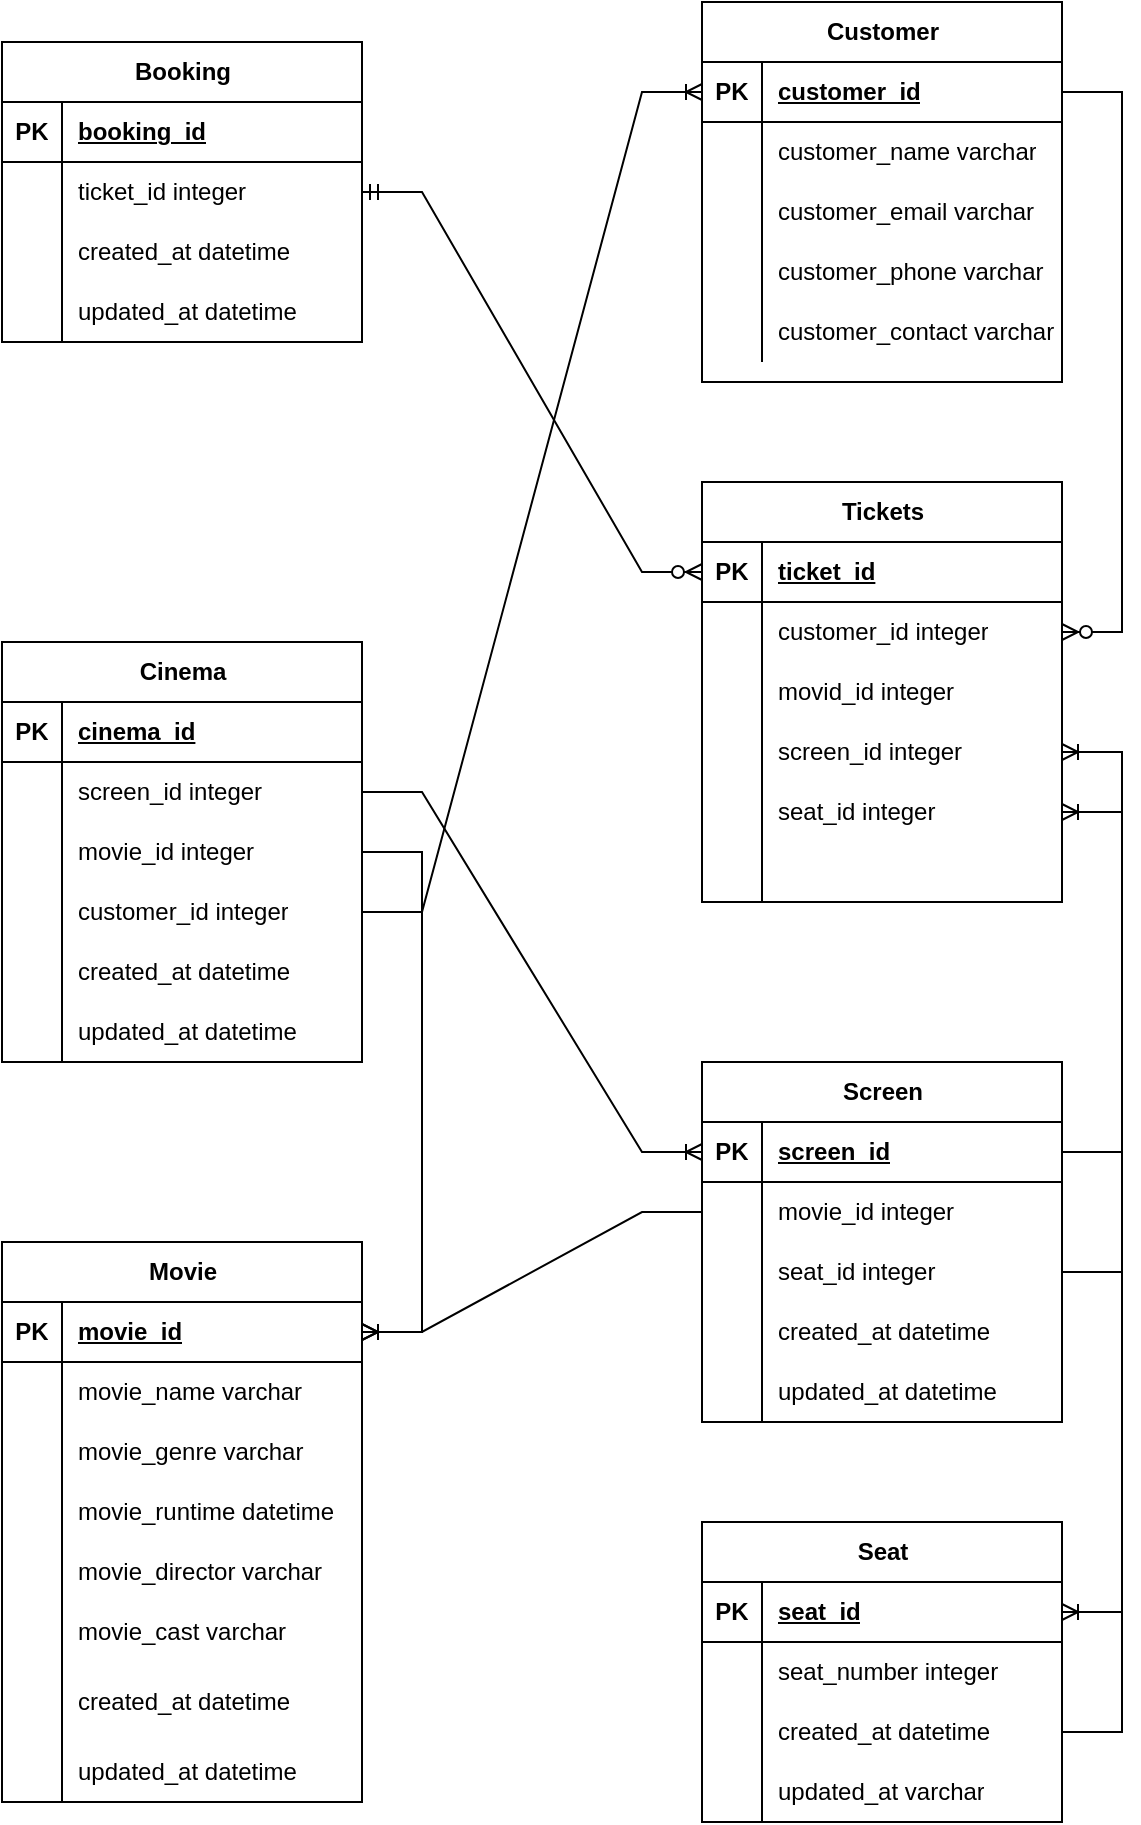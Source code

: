 <mxfile version="23.0.2" type="google">
  <diagram name="Side-1" id="A5YQQlt0e14ctvPjZZFt">
    <mxGraphModel grid="1" page="1" gridSize="10" guides="1" tooltips="1" connect="1" arrows="1" fold="1" pageScale="1" pageWidth="827" pageHeight="1169" math="0" shadow="0">
      <root>
        <mxCell id="0" />
        <mxCell id="1" parent="0" />
        <mxCell id="T50sMEH8GK0eYyrL5UAg-1" value="Customer" style="shape=table;startSize=30;container=1;collapsible=1;childLayout=tableLayout;fixedRows=1;rowLines=0;fontStyle=1;align=center;resizeLast=1;html=1;" vertex="1" parent="1">
          <mxGeometry x="610" y="-30" width="180" height="190" as="geometry" />
        </mxCell>
        <mxCell id="T50sMEH8GK0eYyrL5UAg-2" value="" style="shape=tableRow;horizontal=0;startSize=0;swimlaneHead=0;swimlaneBody=0;fillColor=none;collapsible=0;dropTarget=0;points=[[0,0.5],[1,0.5]];portConstraint=eastwest;top=0;left=0;right=0;bottom=1;" vertex="1" parent="T50sMEH8GK0eYyrL5UAg-1">
          <mxGeometry y="30" width="180" height="30" as="geometry" />
        </mxCell>
        <mxCell id="T50sMEH8GK0eYyrL5UAg-3" value="PK" style="shape=partialRectangle;connectable=0;fillColor=none;top=0;left=0;bottom=0;right=0;fontStyle=1;overflow=hidden;whiteSpace=wrap;html=1;" vertex="1" parent="T50sMEH8GK0eYyrL5UAg-2">
          <mxGeometry width="30" height="30" as="geometry">
            <mxRectangle width="30" height="30" as="alternateBounds" />
          </mxGeometry>
        </mxCell>
        <mxCell id="T50sMEH8GK0eYyrL5UAg-4" value="customer_id" style="shape=partialRectangle;connectable=0;fillColor=none;top=0;left=0;bottom=0;right=0;align=left;spacingLeft=6;fontStyle=5;overflow=hidden;whiteSpace=wrap;html=1;" vertex="1" parent="T50sMEH8GK0eYyrL5UAg-2">
          <mxGeometry x="30" width="150" height="30" as="geometry">
            <mxRectangle width="150" height="30" as="alternateBounds" />
          </mxGeometry>
        </mxCell>
        <mxCell id="T50sMEH8GK0eYyrL5UAg-5" value="" style="shape=tableRow;horizontal=0;startSize=0;swimlaneHead=0;swimlaneBody=0;fillColor=none;collapsible=0;dropTarget=0;points=[[0,0.5],[1,0.5]];portConstraint=eastwest;top=0;left=0;right=0;bottom=0;" vertex="1" parent="T50sMEH8GK0eYyrL5UAg-1">
          <mxGeometry y="60" width="180" height="30" as="geometry" />
        </mxCell>
        <mxCell id="T50sMEH8GK0eYyrL5UAg-6" value="" style="shape=partialRectangle;connectable=0;fillColor=none;top=0;left=0;bottom=0;right=0;editable=1;overflow=hidden;whiteSpace=wrap;html=1;" vertex="1" parent="T50sMEH8GK0eYyrL5UAg-5">
          <mxGeometry width="30" height="30" as="geometry">
            <mxRectangle width="30" height="30" as="alternateBounds" />
          </mxGeometry>
        </mxCell>
        <mxCell id="T50sMEH8GK0eYyrL5UAg-7" value="customer_name varchar" style="shape=partialRectangle;connectable=0;fillColor=none;top=0;left=0;bottom=0;right=0;align=left;spacingLeft=6;overflow=hidden;whiteSpace=wrap;html=1;" vertex="1" parent="T50sMEH8GK0eYyrL5UAg-5">
          <mxGeometry x="30" width="150" height="30" as="geometry">
            <mxRectangle width="150" height="30" as="alternateBounds" />
          </mxGeometry>
        </mxCell>
        <mxCell id="T50sMEH8GK0eYyrL5UAg-8" value="" style="shape=tableRow;horizontal=0;startSize=0;swimlaneHead=0;swimlaneBody=0;fillColor=none;collapsible=0;dropTarget=0;points=[[0,0.5],[1,0.5]];portConstraint=eastwest;top=0;left=0;right=0;bottom=0;" vertex="1" parent="T50sMEH8GK0eYyrL5UAg-1">
          <mxGeometry y="90" width="180" height="30" as="geometry" />
        </mxCell>
        <mxCell id="T50sMEH8GK0eYyrL5UAg-9" value="" style="shape=partialRectangle;connectable=0;fillColor=none;top=0;left=0;bottom=0;right=0;editable=1;overflow=hidden;whiteSpace=wrap;html=1;" vertex="1" parent="T50sMEH8GK0eYyrL5UAg-8">
          <mxGeometry width="30" height="30" as="geometry">
            <mxRectangle width="30" height="30" as="alternateBounds" />
          </mxGeometry>
        </mxCell>
        <mxCell id="T50sMEH8GK0eYyrL5UAg-10" value="customer_email varchar" style="shape=partialRectangle;connectable=0;fillColor=none;top=0;left=0;bottom=0;right=0;align=left;spacingLeft=6;overflow=hidden;whiteSpace=wrap;html=1;" vertex="1" parent="T50sMEH8GK0eYyrL5UAg-8">
          <mxGeometry x="30" width="150" height="30" as="geometry">
            <mxRectangle width="150" height="30" as="alternateBounds" />
          </mxGeometry>
        </mxCell>
        <mxCell id="T50sMEH8GK0eYyrL5UAg-11" value="" style="shape=tableRow;horizontal=0;startSize=0;swimlaneHead=0;swimlaneBody=0;fillColor=none;collapsible=0;dropTarget=0;points=[[0,0.5],[1,0.5]];portConstraint=eastwest;top=0;left=0;right=0;bottom=0;" vertex="1" parent="T50sMEH8GK0eYyrL5UAg-1">
          <mxGeometry y="120" width="180" height="30" as="geometry" />
        </mxCell>
        <mxCell id="T50sMEH8GK0eYyrL5UAg-12" value="" style="shape=partialRectangle;connectable=0;fillColor=none;top=0;left=0;bottom=0;right=0;editable=1;overflow=hidden;whiteSpace=wrap;html=1;" vertex="1" parent="T50sMEH8GK0eYyrL5UAg-11">
          <mxGeometry width="30" height="30" as="geometry">
            <mxRectangle width="30" height="30" as="alternateBounds" />
          </mxGeometry>
        </mxCell>
        <mxCell id="T50sMEH8GK0eYyrL5UAg-13" value="customer_phone varchar" style="shape=partialRectangle;connectable=0;fillColor=none;top=0;left=0;bottom=0;right=0;align=left;spacingLeft=6;overflow=hidden;whiteSpace=wrap;html=1;" vertex="1" parent="T50sMEH8GK0eYyrL5UAg-11">
          <mxGeometry x="30" width="150" height="30" as="geometry">
            <mxRectangle width="150" height="30" as="alternateBounds" />
          </mxGeometry>
        </mxCell>
        <mxCell id="T50sMEH8GK0eYyrL5UAg-126" style="shape=tableRow;horizontal=0;startSize=0;swimlaneHead=0;swimlaneBody=0;fillColor=none;collapsible=0;dropTarget=0;points=[[0,0.5],[1,0.5]];portConstraint=eastwest;top=0;left=0;right=0;bottom=0;" vertex="1" parent="T50sMEH8GK0eYyrL5UAg-1">
          <mxGeometry y="150" width="180" height="30" as="geometry" />
        </mxCell>
        <mxCell id="T50sMEH8GK0eYyrL5UAg-127" style="shape=partialRectangle;connectable=0;fillColor=none;top=0;left=0;bottom=0;right=0;editable=1;overflow=hidden;whiteSpace=wrap;html=1;" vertex="1" parent="T50sMEH8GK0eYyrL5UAg-126">
          <mxGeometry width="30" height="30" as="geometry">
            <mxRectangle width="30" height="30" as="alternateBounds" />
          </mxGeometry>
        </mxCell>
        <mxCell id="T50sMEH8GK0eYyrL5UAg-128" value="customer_contact varchar" style="shape=partialRectangle;connectable=0;fillColor=none;top=0;left=0;bottom=0;right=0;align=left;spacingLeft=6;overflow=hidden;whiteSpace=wrap;html=1;" vertex="1" parent="T50sMEH8GK0eYyrL5UAg-126">
          <mxGeometry x="30" width="150" height="30" as="geometry">
            <mxRectangle width="150" height="30" as="alternateBounds" />
          </mxGeometry>
        </mxCell>
        <mxCell id="T50sMEH8GK0eYyrL5UAg-14" value="Movie" style="shape=table;startSize=30;container=1;collapsible=1;childLayout=tableLayout;fixedRows=1;rowLines=0;fontStyle=1;align=center;resizeLast=1;html=1;" vertex="1" parent="1">
          <mxGeometry x="260" y="590" width="180" height="280" as="geometry" />
        </mxCell>
        <mxCell id="T50sMEH8GK0eYyrL5UAg-15" value="" style="shape=tableRow;horizontal=0;startSize=0;swimlaneHead=0;swimlaneBody=0;fillColor=none;collapsible=0;dropTarget=0;points=[[0,0.5],[1,0.5]];portConstraint=eastwest;top=0;left=0;right=0;bottom=1;" vertex="1" parent="T50sMEH8GK0eYyrL5UAg-14">
          <mxGeometry y="30" width="180" height="30" as="geometry" />
        </mxCell>
        <mxCell id="T50sMEH8GK0eYyrL5UAg-16" value="PK" style="shape=partialRectangle;connectable=0;fillColor=none;top=0;left=0;bottom=0;right=0;fontStyle=1;overflow=hidden;whiteSpace=wrap;html=1;" vertex="1" parent="T50sMEH8GK0eYyrL5UAg-15">
          <mxGeometry width="30" height="30" as="geometry">
            <mxRectangle width="30" height="30" as="alternateBounds" />
          </mxGeometry>
        </mxCell>
        <mxCell id="T50sMEH8GK0eYyrL5UAg-17" value="movie_id" style="shape=partialRectangle;connectable=0;fillColor=none;top=0;left=0;bottom=0;right=0;align=left;spacingLeft=6;fontStyle=5;overflow=hidden;whiteSpace=wrap;html=1;" vertex="1" parent="T50sMEH8GK0eYyrL5UAg-15">
          <mxGeometry x="30" width="150" height="30" as="geometry">
            <mxRectangle width="150" height="30" as="alternateBounds" />
          </mxGeometry>
        </mxCell>
        <mxCell id="T50sMEH8GK0eYyrL5UAg-18" value="" style="shape=tableRow;horizontal=0;startSize=0;swimlaneHead=0;swimlaneBody=0;fillColor=none;collapsible=0;dropTarget=0;points=[[0,0.5],[1,0.5]];portConstraint=eastwest;top=0;left=0;right=0;bottom=0;" vertex="1" parent="T50sMEH8GK0eYyrL5UAg-14">
          <mxGeometry y="60" width="180" height="30" as="geometry" />
        </mxCell>
        <mxCell id="T50sMEH8GK0eYyrL5UAg-19" value="" style="shape=partialRectangle;connectable=0;fillColor=none;top=0;left=0;bottom=0;right=0;editable=1;overflow=hidden;whiteSpace=wrap;html=1;" vertex="1" parent="T50sMEH8GK0eYyrL5UAg-18">
          <mxGeometry width="30" height="30" as="geometry">
            <mxRectangle width="30" height="30" as="alternateBounds" />
          </mxGeometry>
        </mxCell>
        <mxCell id="T50sMEH8GK0eYyrL5UAg-20" value="movie_name varchar" style="shape=partialRectangle;connectable=0;fillColor=none;top=0;left=0;bottom=0;right=0;align=left;spacingLeft=6;overflow=hidden;whiteSpace=wrap;html=1;" vertex="1" parent="T50sMEH8GK0eYyrL5UAg-18">
          <mxGeometry x="30" width="150" height="30" as="geometry">
            <mxRectangle width="150" height="30" as="alternateBounds" />
          </mxGeometry>
        </mxCell>
        <mxCell id="T50sMEH8GK0eYyrL5UAg-21" value="" style="shape=tableRow;horizontal=0;startSize=0;swimlaneHead=0;swimlaneBody=0;fillColor=none;collapsible=0;dropTarget=0;points=[[0,0.5],[1,0.5]];portConstraint=eastwest;top=0;left=0;right=0;bottom=0;" vertex="1" parent="T50sMEH8GK0eYyrL5UAg-14">
          <mxGeometry y="90" width="180" height="30" as="geometry" />
        </mxCell>
        <mxCell id="T50sMEH8GK0eYyrL5UAg-22" value="" style="shape=partialRectangle;connectable=0;fillColor=none;top=0;left=0;bottom=0;right=0;editable=1;overflow=hidden;whiteSpace=wrap;html=1;" vertex="1" parent="T50sMEH8GK0eYyrL5UAg-21">
          <mxGeometry width="30" height="30" as="geometry">
            <mxRectangle width="30" height="30" as="alternateBounds" />
          </mxGeometry>
        </mxCell>
        <mxCell id="T50sMEH8GK0eYyrL5UAg-23" value="movie_genre varchar" style="shape=partialRectangle;connectable=0;fillColor=none;top=0;left=0;bottom=0;right=0;align=left;spacingLeft=6;overflow=hidden;whiteSpace=wrap;html=1;" vertex="1" parent="T50sMEH8GK0eYyrL5UAg-21">
          <mxGeometry x="30" width="150" height="30" as="geometry">
            <mxRectangle width="150" height="30" as="alternateBounds" />
          </mxGeometry>
        </mxCell>
        <mxCell id="T50sMEH8GK0eYyrL5UAg-24" value="" style="shape=tableRow;horizontal=0;startSize=0;swimlaneHead=0;swimlaneBody=0;fillColor=none;collapsible=0;dropTarget=0;points=[[0,0.5],[1,0.5]];portConstraint=eastwest;top=0;left=0;right=0;bottom=0;" vertex="1" parent="T50sMEH8GK0eYyrL5UAg-14">
          <mxGeometry y="120" width="180" height="30" as="geometry" />
        </mxCell>
        <mxCell id="T50sMEH8GK0eYyrL5UAg-25" value="" style="shape=partialRectangle;connectable=0;fillColor=none;top=0;left=0;bottom=0;right=0;editable=1;overflow=hidden;whiteSpace=wrap;html=1;" vertex="1" parent="T50sMEH8GK0eYyrL5UAg-24">
          <mxGeometry width="30" height="30" as="geometry">
            <mxRectangle width="30" height="30" as="alternateBounds" />
          </mxGeometry>
        </mxCell>
        <mxCell id="T50sMEH8GK0eYyrL5UAg-26" value="movie_runtime datetime" style="shape=partialRectangle;connectable=0;fillColor=none;top=0;left=0;bottom=0;right=0;align=left;spacingLeft=6;overflow=hidden;whiteSpace=wrap;html=1;" vertex="1" parent="T50sMEH8GK0eYyrL5UAg-24">
          <mxGeometry x="30" width="150" height="30" as="geometry">
            <mxRectangle width="150" height="30" as="alternateBounds" />
          </mxGeometry>
        </mxCell>
        <mxCell id="T50sMEH8GK0eYyrL5UAg-107" style="shape=tableRow;horizontal=0;startSize=0;swimlaneHead=0;swimlaneBody=0;fillColor=none;collapsible=0;dropTarget=0;points=[[0,0.5],[1,0.5]];portConstraint=eastwest;top=0;left=0;right=0;bottom=0;" vertex="1" parent="T50sMEH8GK0eYyrL5UAg-14">
          <mxGeometry y="150" width="180" height="30" as="geometry" />
        </mxCell>
        <mxCell id="T50sMEH8GK0eYyrL5UAg-108" style="shape=partialRectangle;connectable=0;fillColor=none;top=0;left=0;bottom=0;right=0;editable=1;overflow=hidden;whiteSpace=wrap;html=1;" vertex="1" parent="T50sMEH8GK0eYyrL5UAg-107">
          <mxGeometry width="30" height="30" as="geometry">
            <mxRectangle width="30" height="30" as="alternateBounds" />
          </mxGeometry>
        </mxCell>
        <mxCell id="T50sMEH8GK0eYyrL5UAg-109" value="movie_director varchar" style="shape=partialRectangle;connectable=0;fillColor=none;top=0;left=0;bottom=0;right=0;align=left;spacingLeft=6;overflow=hidden;whiteSpace=wrap;html=1;" vertex="1" parent="T50sMEH8GK0eYyrL5UAg-107">
          <mxGeometry x="30" width="150" height="30" as="geometry">
            <mxRectangle width="150" height="30" as="alternateBounds" />
          </mxGeometry>
        </mxCell>
        <mxCell id="T50sMEH8GK0eYyrL5UAg-110" style="shape=tableRow;horizontal=0;startSize=0;swimlaneHead=0;swimlaneBody=0;fillColor=none;collapsible=0;dropTarget=0;points=[[0,0.5],[1,0.5]];portConstraint=eastwest;top=0;left=0;right=0;bottom=0;" vertex="1" parent="T50sMEH8GK0eYyrL5UAg-14">
          <mxGeometry y="180" width="180" height="30" as="geometry" />
        </mxCell>
        <mxCell id="T50sMEH8GK0eYyrL5UAg-111" style="shape=partialRectangle;connectable=0;fillColor=none;top=0;left=0;bottom=0;right=0;editable=1;overflow=hidden;whiteSpace=wrap;html=1;" vertex="1" parent="T50sMEH8GK0eYyrL5UAg-110">
          <mxGeometry width="30" height="30" as="geometry">
            <mxRectangle width="30" height="30" as="alternateBounds" />
          </mxGeometry>
        </mxCell>
        <mxCell id="T50sMEH8GK0eYyrL5UAg-112" value="movie_cast varchar" style="shape=partialRectangle;connectable=0;fillColor=none;top=0;left=0;bottom=0;right=0;align=left;spacingLeft=6;overflow=hidden;whiteSpace=wrap;html=1;" vertex="1" parent="T50sMEH8GK0eYyrL5UAg-110">
          <mxGeometry x="30" width="150" height="30" as="geometry">
            <mxRectangle width="150" height="30" as="alternateBounds" />
          </mxGeometry>
        </mxCell>
        <mxCell id="T50sMEH8GK0eYyrL5UAg-113" style="shape=tableRow;horizontal=0;startSize=0;swimlaneHead=0;swimlaneBody=0;fillColor=none;collapsible=0;dropTarget=0;points=[[0,0.5],[1,0.5]];portConstraint=eastwest;top=0;left=0;right=0;bottom=0;" vertex="1" parent="T50sMEH8GK0eYyrL5UAg-14">
          <mxGeometry y="210" width="180" height="40" as="geometry" />
        </mxCell>
        <mxCell id="T50sMEH8GK0eYyrL5UAg-114" style="shape=partialRectangle;connectable=0;fillColor=none;top=0;left=0;bottom=0;right=0;editable=1;overflow=hidden;whiteSpace=wrap;html=1;" vertex="1" parent="T50sMEH8GK0eYyrL5UAg-113">
          <mxGeometry width="30" height="40" as="geometry">
            <mxRectangle width="30" height="40" as="alternateBounds" />
          </mxGeometry>
        </mxCell>
        <mxCell id="T50sMEH8GK0eYyrL5UAg-115" value="created_at datetime" style="shape=partialRectangle;connectable=0;fillColor=none;top=0;left=0;bottom=0;right=0;align=left;spacingLeft=6;overflow=hidden;whiteSpace=wrap;html=1;" vertex="1" parent="T50sMEH8GK0eYyrL5UAg-113">
          <mxGeometry x="30" width="150" height="40" as="geometry">
            <mxRectangle width="150" height="40" as="alternateBounds" />
          </mxGeometry>
        </mxCell>
        <mxCell id="T50sMEH8GK0eYyrL5UAg-116" style="shape=tableRow;horizontal=0;startSize=0;swimlaneHead=0;swimlaneBody=0;fillColor=none;collapsible=0;dropTarget=0;points=[[0,0.5],[1,0.5]];portConstraint=eastwest;top=0;left=0;right=0;bottom=0;" vertex="1" parent="T50sMEH8GK0eYyrL5UAg-14">
          <mxGeometry y="250" width="180" height="30" as="geometry" />
        </mxCell>
        <mxCell id="T50sMEH8GK0eYyrL5UAg-117" style="shape=partialRectangle;connectable=0;fillColor=none;top=0;left=0;bottom=0;right=0;editable=1;overflow=hidden;whiteSpace=wrap;html=1;" vertex="1" parent="T50sMEH8GK0eYyrL5UAg-116">
          <mxGeometry width="30" height="30" as="geometry">
            <mxRectangle width="30" height="30" as="alternateBounds" />
          </mxGeometry>
        </mxCell>
        <mxCell id="T50sMEH8GK0eYyrL5UAg-118" value="updated_at datetime" style="shape=partialRectangle;connectable=0;fillColor=none;top=0;left=0;bottom=0;right=0;align=left;spacingLeft=6;overflow=hidden;whiteSpace=wrap;html=1;" vertex="1" parent="T50sMEH8GK0eYyrL5UAg-116">
          <mxGeometry x="30" width="150" height="30" as="geometry">
            <mxRectangle width="150" height="30" as="alternateBounds" />
          </mxGeometry>
        </mxCell>
        <mxCell id="T50sMEH8GK0eYyrL5UAg-27" value="Tickets" style="shape=table;startSize=30;container=1;collapsible=1;childLayout=tableLayout;fixedRows=1;rowLines=0;fontStyle=1;align=center;resizeLast=1;html=1;" vertex="1" parent="1">
          <mxGeometry x="610" y="210" width="180" height="210" as="geometry" />
        </mxCell>
        <mxCell id="T50sMEH8GK0eYyrL5UAg-28" value="" style="shape=tableRow;horizontal=0;startSize=0;swimlaneHead=0;swimlaneBody=0;fillColor=none;collapsible=0;dropTarget=0;points=[[0,0.5],[1,0.5]];portConstraint=eastwest;top=0;left=0;right=0;bottom=1;" vertex="1" parent="T50sMEH8GK0eYyrL5UAg-27">
          <mxGeometry y="30" width="180" height="30" as="geometry" />
        </mxCell>
        <mxCell id="T50sMEH8GK0eYyrL5UAg-29" value="PK" style="shape=partialRectangle;connectable=0;fillColor=none;top=0;left=0;bottom=0;right=0;fontStyle=1;overflow=hidden;whiteSpace=wrap;html=1;" vertex="1" parent="T50sMEH8GK0eYyrL5UAg-28">
          <mxGeometry width="30" height="30" as="geometry">
            <mxRectangle width="30" height="30" as="alternateBounds" />
          </mxGeometry>
        </mxCell>
        <mxCell id="T50sMEH8GK0eYyrL5UAg-30" value="ticket_id" style="shape=partialRectangle;connectable=0;fillColor=none;top=0;left=0;bottom=0;right=0;align=left;spacingLeft=6;fontStyle=5;overflow=hidden;whiteSpace=wrap;html=1;" vertex="1" parent="T50sMEH8GK0eYyrL5UAg-28">
          <mxGeometry x="30" width="150" height="30" as="geometry">
            <mxRectangle width="150" height="30" as="alternateBounds" />
          </mxGeometry>
        </mxCell>
        <mxCell id="T50sMEH8GK0eYyrL5UAg-31" value="" style="shape=tableRow;horizontal=0;startSize=0;swimlaneHead=0;swimlaneBody=0;fillColor=none;collapsible=0;dropTarget=0;points=[[0,0.5],[1,0.5]];portConstraint=eastwest;top=0;left=0;right=0;bottom=0;" vertex="1" parent="T50sMEH8GK0eYyrL5UAg-27">
          <mxGeometry y="60" width="180" height="30" as="geometry" />
        </mxCell>
        <mxCell id="T50sMEH8GK0eYyrL5UAg-32" value="" style="shape=partialRectangle;connectable=0;fillColor=none;top=0;left=0;bottom=0;right=0;editable=1;overflow=hidden;whiteSpace=wrap;html=1;" vertex="1" parent="T50sMEH8GK0eYyrL5UAg-31">
          <mxGeometry width="30" height="30" as="geometry">
            <mxRectangle width="30" height="30" as="alternateBounds" />
          </mxGeometry>
        </mxCell>
        <mxCell id="T50sMEH8GK0eYyrL5UAg-33" value="customer_id integer" style="shape=partialRectangle;connectable=0;fillColor=none;top=0;left=0;bottom=0;right=0;align=left;spacingLeft=6;overflow=hidden;whiteSpace=wrap;html=1;" vertex="1" parent="T50sMEH8GK0eYyrL5UAg-31">
          <mxGeometry x="30" width="150" height="30" as="geometry">
            <mxRectangle width="150" height="30" as="alternateBounds" />
          </mxGeometry>
        </mxCell>
        <mxCell id="T50sMEH8GK0eYyrL5UAg-34" value="" style="shape=tableRow;horizontal=0;startSize=0;swimlaneHead=0;swimlaneBody=0;fillColor=none;collapsible=0;dropTarget=0;points=[[0,0.5],[1,0.5]];portConstraint=eastwest;top=0;left=0;right=0;bottom=0;" vertex="1" parent="T50sMEH8GK0eYyrL5UAg-27">
          <mxGeometry y="90" width="180" height="30" as="geometry" />
        </mxCell>
        <mxCell id="T50sMEH8GK0eYyrL5UAg-35" value="" style="shape=partialRectangle;connectable=0;fillColor=none;top=0;left=0;bottom=0;right=0;editable=1;overflow=hidden;whiteSpace=wrap;html=1;" vertex="1" parent="T50sMEH8GK0eYyrL5UAg-34">
          <mxGeometry width="30" height="30" as="geometry">
            <mxRectangle width="30" height="30" as="alternateBounds" />
          </mxGeometry>
        </mxCell>
        <mxCell id="T50sMEH8GK0eYyrL5UAg-36" value="movid_id integer" style="shape=partialRectangle;connectable=0;fillColor=none;top=0;left=0;bottom=0;right=0;align=left;spacingLeft=6;overflow=hidden;whiteSpace=wrap;html=1;" vertex="1" parent="T50sMEH8GK0eYyrL5UAg-34">
          <mxGeometry x="30" width="150" height="30" as="geometry">
            <mxRectangle width="150" height="30" as="alternateBounds" />
          </mxGeometry>
        </mxCell>
        <mxCell id="T50sMEH8GK0eYyrL5UAg-37" value="" style="shape=tableRow;horizontal=0;startSize=0;swimlaneHead=0;swimlaneBody=0;fillColor=none;collapsible=0;dropTarget=0;points=[[0,0.5],[1,0.5]];portConstraint=eastwest;top=0;left=0;right=0;bottom=0;" vertex="1" parent="T50sMEH8GK0eYyrL5UAg-27">
          <mxGeometry y="120" width="180" height="30" as="geometry" />
        </mxCell>
        <mxCell id="T50sMEH8GK0eYyrL5UAg-38" value="" style="shape=partialRectangle;connectable=0;fillColor=none;top=0;left=0;bottom=0;right=0;editable=1;overflow=hidden;whiteSpace=wrap;html=1;" vertex="1" parent="T50sMEH8GK0eYyrL5UAg-37">
          <mxGeometry width="30" height="30" as="geometry">
            <mxRectangle width="30" height="30" as="alternateBounds" />
          </mxGeometry>
        </mxCell>
        <mxCell id="T50sMEH8GK0eYyrL5UAg-39" value="screen_id integer" style="shape=partialRectangle;connectable=0;fillColor=none;top=0;left=0;bottom=0;right=0;align=left;spacingLeft=6;overflow=hidden;whiteSpace=wrap;html=1;" vertex="1" parent="T50sMEH8GK0eYyrL5UAg-37">
          <mxGeometry x="30" width="150" height="30" as="geometry">
            <mxRectangle width="150" height="30" as="alternateBounds" />
          </mxGeometry>
        </mxCell>
        <mxCell id="T50sMEH8GK0eYyrL5UAg-85" style="shape=tableRow;horizontal=0;startSize=0;swimlaneHead=0;swimlaneBody=0;fillColor=none;collapsible=0;dropTarget=0;points=[[0,0.5],[1,0.5]];portConstraint=eastwest;top=0;left=0;right=0;bottom=0;" vertex="1" parent="T50sMEH8GK0eYyrL5UAg-27">
          <mxGeometry y="150" width="180" height="30" as="geometry" />
        </mxCell>
        <mxCell id="T50sMEH8GK0eYyrL5UAg-86" style="shape=partialRectangle;connectable=0;fillColor=none;top=0;left=0;bottom=0;right=0;editable=1;overflow=hidden;whiteSpace=wrap;html=1;" vertex="1" parent="T50sMEH8GK0eYyrL5UAg-85">
          <mxGeometry width="30" height="30" as="geometry">
            <mxRectangle width="30" height="30" as="alternateBounds" />
          </mxGeometry>
        </mxCell>
        <mxCell id="T50sMEH8GK0eYyrL5UAg-87" value="seat_id integer" style="shape=partialRectangle;connectable=0;fillColor=none;top=0;left=0;bottom=0;right=0;align=left;spacingLeft=6;overflow=hidden;whiteSpace=wrap;html=1;" vertex="1" parent="T50sMEH8GK0eYyrL5UAg-85">
          <mxGeometry x="30" width="150" height="30" as="geometry">
            <mxRectangle width="150" height="30" as="alternateBounds" />
          </mxGeometry>
        </mxCell>
        <mxCell id="T50sMEH8GK0eYyrL5UAg-88" style="shape=tableRow;horizontal=0;startSize=0;swimlaneHead=0;swimlaneBody=0;fillColor=none;collapsible=0;dropTarget=0;points=[[0,0.5],[1,0.5]];portConstraint=eastwest;top=0;left=0;right=0;bottom=0;" vertex="1" parent="T50sMEH8GK0eYyrL5UAg-27">
          <mxGeometry y="180" width="180" height="30" as="geometry" />
        </mxCell>
        <mxCell id="T50sMEH8GK0eYyrL5UAg-89" style="shape=partialRectangle;connectable=0;fillColor=none;top=0;left=0;bottom=0;right=0;editable=1;overflow=hidden;whiteSpace=wrap;html=1;" vertex="1" parent="T50sMEH8GK0eYyrL5UAg-88">
          <mxGeometry width="30" height="30" as="geometry">
            <mxRectangle width="30" height="30" as="alternateBounds" />
          </mxGeometry>
        </mxCell>
        <mxCell id="T50sMEH8GK0eYyrL5UAg-90" style="shape=partialRectangle;connectable=0;fillColor=none;top=0;left=0;bottom=0;right=0;align=left;spacingLeft=6;overflow=hidden;whiteSpace=wrap;html=1;" vertex="1" parent="T50sMEH8GK0eYyrL5UAg-88">
          <mxGeometry x="30" width="150" height="30" as="geometry">
            <mxRectangle width="150" height="30" as="alternateBounds" />
          </mxGeometry>
        </mxCell>
        <mxCell id="T50sMEH8GK0eYyrL5UAg-40" value="Screen" style="shape=table;startSize=30;container=1;collapsible=1;childLayout=tableLayout;fixedRows=1;rowLines=0;fontStyle=1;align=center;resizeLast=1;html=1;" vertex="1" parent="1">
          <mxGeometry x="610" y="500" width="180" height="180" as="geometry" />
        </mxCell>
        <mxCell id="T50sMEH8GK0eYyrL5UAg-41" value="" style="shape=tableRow;horizontal=0;startSize=0;swimlaneHead=0;swimlaneBody=0;fillColor=none;collapsible=0;dropTarget=0;points=[[0,0.5],[1,0.5]];portConstraint=eastwest;top=0;left=0;right=0;bottom=1;" vertex="1" parent="T50sMEH8GK0eYyrL5UAg-40">
          <mxGeometry y="30" width="180" height="30" as="geometry" />
        </mxCell>
        <mxCell id="T50sMEH8GK0eYyrL5UAg-42" value="PK" style="shape=partialRectangle;connectable=0;fillColor=none;top=0;left=0;bottom=0;right=0;fontStyle=1;overflow=hidden;whiteSpace=wrap;html=1;" vertex="1" parent="T50sMEH8GK0eYyrL5UAg-41">
          <mxGeometry width="30" height="30" as="geometry">
            <mxRectangle width="30" height="30" as="alternateBounds" />
          </mxGeometry>
        </mxCell>
        <mxCell id="T50sMEH8GK0eYyrL5UAg-43" value="screen_id" style="shape=partialRectangle;connectable=0;fillColor=none;top=0;left=0;bottom=0;right=0;align=left;spacingLeft=6;fontStyle=5;overflow=hidden;whiteSpace=wrap;html=1;" vertex="1" parent="T50sMEH8GK0eYyrL5UAg-41">
          <mxGeometry x="30" width="150" height="30" as="geometry">
            <mxRectangle width="150" height="30" as="alternateBounds" />
          </mxGeometry>
        </mxCell>
        <mxCell id="T50sMEH8GK0eYyrL5UAg-44" value="" style="shape=tableRow;horizontal=0;startSize=0;swimlaneHead=0;swimlaneBody=0;fillColor=none;collapsible=0;dropTarget=0;points=[[0,0.5],[1,0.5]];portConstraint=eastwest;top=0;left=0;right=0;bottom=0;" vertex="1" parent="T50sMEH8GK0eYyrL5UAg-40">
          <mxGeometry y="60" width="180" height="30" as="geometry" />
        </mxCell>
        <mxCell id="T50sMEH8GK0eYyrL5UAg-45" value="" style="shape=partialRectangle;connectable=0;fillColor=none;top=0;left=0;bottom=0;right=0;editable=1;overflow=hidden;whiteSpace=wrap;html=1;" vertex="1" parent="T50sMEH8GK0eYyrL5UAg-44">
          <mxGeometry width="30" height="30" as="geometry">
            <mxRectangle width="30" height="30" as="alternateBounds" />
          </mxGeometry>
        </mxCell>
        <mxCell id="T50sMEH8GK0eYyrL5UAg-46" value="movie_id integer" style="shape=partialRectangle;connectable=0;fillColor=none;top=0;left=0;bottom=0;right=0;align=left;spacingLeft=6;overflow=hidden;whiteSpace=wrap;html=1;" vertex="1" parent="T50sMEH8GK0eYyrL5UAg-44">
          <mxGeometry x="30" width="150" height="30" as="geometry">
            <mxRectangle width="150" height="30" as="alternateBounds" />
          </mxGeometry>
        </mxCell>
        <mxCell id="T50sMEH8GK0eYyrL5UAg-47" value="" style="shape=tableRow;horizontal=0;startSize=0;swimlaneHead=0;swimlaneBody=0;fillColor=none;collapsible=0;dropTarget=0;points=[[0,0.5],[1,0.5]];portConstraint=eastwest;top=0;left=0;right=0;bottom=0;" vertex="1" parent="T50sMEH8GK0eYyrL5UAg-40">
          <mxGeometry y="90" width="180" height="30" as="geometry" />
        </mxCell>
        <mxCell id="T50sMEH8GK0eYyrL5UAg-48" value="" style="shape=partialRectangle;connectable=0;fillColor=none;top=0;left=0;bottom=0;right=0;editable=1;overflow=hidden;whiteSpace=wrap;html=1;" vertex="1" parent="T50sMEH8GK0eYyrL5UAg-47">
          <mxGeometry width="30" height="30" as="geometry">
            <mxRectangle width="30" height="30" as="alternateBounds" />
          </mxGeometry>
        </mxCell>
        <mxCell id="T50sMEH8GK0eYyrL5UAg-49" value="seat_id integer" style="shape=partialRectangle;connectable=0;fillColor=none;top=0;left=0;bottom=0;right=0;align=left;spacingLeft=6;overflow=hidden;whiteSpace=wrap;html=1;" vertex="1" parent="T50sMEH8GK0eYyrL5UAg-47">
          <mxGeometry x="30" width="150" height="30" as="geometry">
            <mxRectangle width="150" height="30" as="alternateBounds" />
          </mxGeometry>
        </mxCell>
        <mxCell id="T50sMEH8GK0eYyrL5UAg-50" value="" style="shape=tableRow;horizontal=0;startSize=0;swimlaneHead=0;swimlaneBody=0;fillColor=none;collapsible=0;dropTarget=0;points=[[0,0.5],[1,0.5]];portConstraint=eastwest;top=0;left=0;right=0;bottom=0;" vertex="1" parent="T50sMEH8GK0eYyrL5UAg-40">
          <mxGeometry y="120" width="180" height="30" as="geometry" />
        </mxCell>
        <mxCell id="T50sMEH8GK0eYyrL5UAg-51" value="" style="shape=partialRectangle;connectable=0;fillColor=none;top=0;left=0;bottom=0;right=0;editable=1;overflow=hidden;whiteSpace=wrap;html=1;" vertex="1" parent="T50sMEH8GK0eYyrL5UAg-50">
          <mxGeometry width="30" height="30" as="geometry">
            <mxRectangle width="30" height="30" as="alternateBounds" />
          </mxGeometry>
        </mxCell>
        <mxCell id="T50sMEH8GK0eYyrL5UAg-52" value="created_at datetime" style="shape=partialRectangle;connectable=0;fillColor=none;top=0;left=0;bottom=0;right=0;align=left;spacingLeft=6;overflow=hidden;whiteSpace=wrap;html=1;" vertex="1" parent="T50sMEH8GK0eYyrL5UAg-50">
          <mxGeometry x="30" width="150" height="30" as="geometry">
            <mxRectangle width="150" height="30" as="alternateBounds" />
          </mxGeometry>
        </mxCell>
        <mxCell id="T50sMEH8GK0eYyrL5UAg-139" style="shape=tableRow;horizontal=0;startSize=0;swimlaneHead=0;swimlaneBody=0;fillColor=none;collapsible=0;dropTarget=0;points=[[0,0.5],[1,0.5]];portConstraint=eastwest;top=0;left=0;right=0;bottom=0;" vertex="1" parent="T50sMEH8GK0eYyrL5UAg-40">
          <mxGeometry y="150" width="180" height="30" as="geometry" />
        </mxCell>
        <mxCell id="T50sMEH8GK0eYyrL5UAg-140" style="shape=partialRectangle;connectable=0;fillColor=none;top=0;left=0;bottom=0;right=0;editable=1;overflow=hidden;whiteSpace=wrap;html=1;" vertex="1" parent="T50sMEH8GK0eYyrL5UAg-139">
          <mxGeometry width="30" height="30" as="geometry">
            <mxRectangle width="30" height="30" as="alternateBounds" />
          </mxGeometry>
        </mxCell>
        <mxCell id="T50sMEH8GK0eYyrL5UAg-141" value="updated_at datetime" style="shape=partialRectangle;connectable=0;fillColor=none;top=0;left=0;bottom=0;right=0;align=left;spacingLeft=6;overflow=hidden;whiteSpace=wrap;html=1;" vertex="1" parent="T50sMEH8GK0eYyrL5UAg-139">
          <mxGeometry x="30" width="150" height="30" as="geometry">
            <mxRectangle width="150" height="30" as="alternateBounds" />
          </mxGeometry>
        </mxCell>
        <mxCell id="T50sMEH8GK0eYyrL5UAg-53" value="Cinema" style="shape=table;startSize=30;container=1;collapsible=1;childLayout=tableLayout;fixedRows=1;rowLines=0;fontStyle=1;align=center;resizeLast=1;html=1;" vertex="1" parent="1">
          <mxGeometry x="260" y="290" width="180" height="210" as="geometry" />
        </mxCell>
        <mxCell id="T50sMEH8GK0eYyrL5UAg-54" value="" style="shape=tableRow;horizontal=0;startSize=0;swimlaneHead=0;swimlaneBody=0;fillColor=none;collapsible=0;dropTarget=0;points=[[0,0.5],[1,0.5]];portConstraint=eastwest;top=0;left=0;right=0;bottom=1;" vertex="1" parent="T50sMEH8GK0eYyrL5UAg-53">
          <mxGeometry y="30" width="180" height="30" as="geometry" />
        </mxCell>
        <mxCell id="T50sMEH8GK0eYyrL5UAg-55" value="PK" style="shape=partialRectangle;connectable=0;fillColor=none;top=0;left=0;bottom=0;right=0;fontStyle=1;overflow=hidden;whiteSpace=wrap;html=1;" vertex="1" parent="T50sMEH8GK0eYyrL5UAg-54">
          <mxGeometry width="30" height="30" as="geometry">
            <mxRectangle width="30" height="30" as="alternateBounds" />
          </mxGeometry>
        </mxCell>
        <mxCell id="T50sMEH8GK0eYyrL5UAg-56" value="cinema_id" style="shape=partialRectangle;connectable=0;fillColor=none;top=0;left=0;bottom=0;right=0;align=left;spacingLeft=6;fontStyle=5;overflow=hidden;whiteSpace=wrap;html=1;" vertex="1" parent="T50sMEH8GK0eYyrL5UAg-54">
          <mxGeometry x="30" width="150" height="30" as="geometry">
            <mxRectangle width="150" height="30" as="alternateBounds" />
          </mxGeometry>
        </mxCell>
        <mxCell id="T50sMEH8GK0eYyrL5UAg-119" style="shape=tableRow;horizontal=0;startSize=0;swimlaneHead=0;swimlaneBody=0;fillColor=none;collapsible=0;dropTarget=0;points=[[0,0.5],[1,0.5]];portConstraint=eastwest;top=0;left=0;right=0;bottom=0;" vertex="1" parent="T50sMEH8GK0eYyrL5UAg-53">
          <mxGeometry y="60" width="180" height="30" as="geometry" />
        </mxCell>
        <mxCell id="T50sMEH8GK0eYyrL5UAg-120" style="shape=partialRectangle;connectable=0;fillColor=none;top=0;left=0;bottom=0;right=0;editable=1;overflow=hidden;whiteSpace=wrap;html=1;" vertex="1" parent="T50sMEH8GK0eYyrL5UAg-119">
          <mxGeometry width="30" height="30" as="geometry">
            <mxRectangle width="30" height="30" as="alternateBounds" />
          </mxGeometry>
        </mxCell>
        <mxCell id="T50sMEH8GK0eYyrL5UAg-121" value="screen_id integer" style="shape=partialRectangle;connectable=0;fillColor=none;top=0;left=0;bottom=0;right=0;align=left;spacingLeft=6;overflow=hidden;whiteSpace=wrap;html=1;" vertex="1" parent="T50sMEH8GK0eYyrL5UAg-119">
          <mxGeometry x="30" width="150" height="30" as="geometry">
            <mxRectangle width="150" height="30" as="alternateBounds" />
          </mxGeometry>
        </mxCell>
        <mxCell id="T50sMEH8GK0eYyrL5UAg-57" value="" style="shape=tableRow;horizontal=0;startSize=0;swimlaneHead=0;swimlaneBody=0;fillColor=none;collapsible=0;dropTarget=0;points=[[0,0.5],[1,0.5]];portConstraint=eastwest;top=0;left=0;right=0;bottom=0;" vertex="1" parent="T50sMEH8GK0eYyrL5UAg-53">
          <mxGeometry y="90" width="180" height="30" as="geometry" />
        </mxCell>
        <mxCell id="T50sMEH8GK0eYyrL5UAg-58" value="" style="shape=partialRectangle;connectable=0;fillColor=none;top=0;left=0;bottom=0;right=0;editable=1;overflow=hidden;whiteSpace=wrap;html=1;" vertex="1" parent="T50sMEH8GK0eYyrL5UAg-57">
          <mxGeometry width="30" height="30" as="geometry">
            <mxRectangle width="30" height="30" as="alternateBounds" />
          </mxGeometry>
        </mxCell>
        <mxCell id="T50sMEH8GK0eYyrL5UAg-59" value="movie_id integer" style="shape=partialRectangle;connectable=0;fillColor=none;top=0;left=0;bottom=0;right=0;align=left;spacingLeft=6;overflow=hidden;whiteSpace=wrap;html=1;" vertex="1" parent="T50sMEH8GK0eYyrL5UAg-57">
          <mxGeometry x="30" width="150" height="30" as="geometry">
            <mxRectangle width="150" height="30" as="alternateBounds" />
          </mxGeometry>
        </mxCell>
        <mxCell id="T50sMEH8GK0eYyrL5UAg-135" style="shape=tableRow;horizontal=0;startSize=0;swimlaneHead=0;swimlaneBody=0;fillColor=none;collapsible=0;dropTarget=0;points=[[0,0.5],[1,0.5]];portConstraint=eastwest;top=0;left=0;right=0;bottom=0;" vertex="1" parent="T50sMEH8GK0eYyrL5UAg-53">
          <mxGeometry y="120" width="180" height="30" as="geometry" />
        </mxCell>
        <mxCell id="T50sMEH8GK0eYyrL5UAg-136" style="shape=partialRectangle;connectable=0;fillColor=none;top=0;left=0;bottom=0;right=0;editable=1;overflow=hidden;whiteSpace=wrap;html=1;" vertex="1" parent="T50sMEH8GK0eYyrL5UAg-135">
          <mxGeometry width="30" height="30" as="geometry">
            <mxRectangle width="30" height="30" as="alternateBounds" />
          </mxGeometry>
        </mxCell>
        <mxCell id="T50sMEH8GK0eYyrL5UAg-137" value="customer_id integer" style="shape=partialRectangle;connectable=0;fillColor=none;top=0;left=0;bottom=0;right=0;align=left;spacingLeft=6;overflow=hidden;whiteSpace=wrap;html=1;" vertex="1" parent="T50sMEH8GK0eYyrL5UAg-135">
          <mxGeometry x="30" width="150" height="30" as="geometry">
            <mxRectangle width="150" height="30" as="alternateBounds" />
          </mxGeometry>
        </mxCell>
        <mxCell id="T50sMEH8GK0eYyrL5UAg-60" value="" style="shape=tableRow;horizontal=0;startSize=0;swimlaneHead=0;swimlaneBody=0;fillColor=none;collapsible=0;dropTarget=0;points=[[0,0.5],[1,0.5]];portConstraint=eastwest;top=0;left=0;right=0;bottom=0;" vertex="1" parent="T50sMEH8GK0eYyrL5UAg-53">
          <mxGeometry y="150" width="180" height="30" as="geometry" />
        </mxCell>
        <mxCell id="T50sMEH8GK0eYyrL5UAg-61" value="" style="shape=partialRectangle;connectable=0;fillColor=none;top=0;left=0;bottom=0;right=0;editable=1;overflow=hidden;whiteSpace=wrap;html=1;" vertex="1" parent="T50sMEH8GK0eYyrL5UAg-60">
          <mxGeometry width="30" height="30" as="geometry">
            <mxRectangle width="30" height="30" as="alternateBounds" />
          </mxGeometry>
        </mxCell>
        <mxCell id="T50sMEH8GK0eYyrL5UAg-62" value="created_at datetime" style="shape=partialRectangle;connectable=0;fillColor=none;top=0;left=0;bottom=0;right=0;align=left;spacingLeft=6;overflow=hidden;whiteSpace=wrap;html=1;" vertex="1" parent="T50sMEH8GK0eYyrL5UAg-60">
          <mxGeometry x="30" width="150" height="30" as="geometry">
            <mxRectangle width="150" height="30" as="alternateBounds" />
          </mxGeometry>
        </mxCell>
        <mxCell id="T50sMEH8GK0eYyrL5UAg-63" value="" style="shape=tableRow;horizontal=0;startSize=0;swimlaneHead=0;swimlaneBody=0;fillColor=none;collapsible=0;dropTarget=0;points=[[0,0.5],[1,0.5]];portConstraint=eastwest;top=0;left=0;right=0;bottom=0;" vertex="1" parent="T50sMEH8GK0eYyrL5UAg-53">
          <mxGeometry y="180" width="180" height="30" as="geometry" />
        </mxCell>
        <mxCell id="T50sMEH8GK0eYyrL5UAg-64" value="" style="shape=partialRectangle;connectable=0;fillColor=none;top=0;left=0;bottom=0;right=0;editable=1;overflow=hidden;whiteSpace=wrap;html=1;" vertex="1" parent="T50sMEH8GK0eYyrL5UAg-63">
          <mxGeometry width="30" height="30" as="geometry">
            <mxRectangle width="30" height="30" as="alternateBounds" />
          </mxGeometry>
        </mxCell>
        <mxCell id="T50sMEH8GK0eYyrL5UAg-65" value="updated_at datetime" style="shape=partialRectangle;connectable=0;fillColor=none;top=0;left=0;bottom=0;right=0;align=left;spacingLeft=6;overflow=hidden;whiteSpace=wrap;html=1;" vertex="1" parent="T50sMEH8GK0eYyrL5UAg-63">
          <mxGeometry x="30" width="150" height="30" as="geometry">
            <mxRectangle width="150" height="30" as="alternateBounds" />
          </mxGeometry>
        </mxCell>
        <mxCell id="T50sMEH8GK0eYyrL5UAg-66" value="Booking" style="shape=table;startSize=30;container=1;collapsible=1;childLayout=tableLayout;fixedRows=1;rowLines=0;fontStyle=1;align=center;resizeLast=1;html=1;" vertex="1" parent="1">
          <mxGeometry x="260" y="-10" width="180" height="150" as="geometry" />
        </mxCell>
        <mxCell id="T50sMEH8GK0eYyrL5UAg-67" value="" style="shape=tableRow;horizontal=0;startSize=0;swimlaneHead=0;swimlaneBody=0;fillColor=none;collapsible=0;dropTarget=0;points=[[0,0.5],[1,0.5]];portConstraint=eastwest;top=0;left=0;right=0;bottom=1;" vertex="1" parent="T50sMEH8GK0eYyrL5UAg-66">
          <mxGeometry y="30" width="180" height="30" as="geometry" />
        </mxCell>
        <mxCell id="T50sMEH8GK0eYyrL5UAg-68" value="PK" style="shape=partialRectangle;connectable=0;fillColor=none;top=0;left=0;bottom=0;right=0;fontStyle=1;overflow=hidden;whiteSpace=wrap;html=1;" vertex="1" parent="T50sMEH8GK0eYyrL5UAg-67">
          <mxGeometry width="30" height="30" as="geometry">
            <mxRectangle width="30" height="30" as="alternateBounds" />
          </mxGeometry>
        </mxCell>
        <mxCell id="T50sMEH8GK0eYyrL5UAg-69" value="booking_id" style="shape=partialRectangle;connectable=0;fillColor=none;top=0;left=0;bottom=0;right=0;align=left;spacingLeft=6;fontStyle=5;overflow=hidden;whiteSpace=wrap;html=1;" vertex="1" parent="T50sMEH8GK0eYyrL5UAg-67">
          <mxGeometry x="30" width="150" height="30" as="geometry">
            <mxRectangle width="150" height="30" as="alternateBounds" />
          </mxGeometry>
        </mxCell>
        <mxCell id="T50sMEH8GK0eYyrL5UAg-70" value="" style="shape=tableRow;horizontal=0;startSize=0;swimlaneHead=0;swimlaneBody=0;fillColor=none;collapsible=0;dropTarget=0;points=[[0,0.5],[1,0.5]];portConstraint=eastwest;top=0;left=0;right=0;bottom=0;" vertex="1" parent="T50sMEH8GK0eYyrL5UAg-66">
          <mxGeometry y="60" width="180" height="30" as="geometry" />
        </mxCell>
        <mxCell id="T50sMEH8GK0eYyrL5UAg-71" value="" style="shape=partialRectangle;connectable=0;fillColor=none;top=0;left=0;bottom=0;right=0;editable=1;overflow=hidden;whiteSpace=wrap;html=1;" vertex="1" parent="T50sMEH8GK0eYyrL5UAg-70">
          <mxGeometry width="30" height="30" as="geometry">
            <mxRectangle width="30" height="30" as="alternateBounds" />
          </mxGeometry>
        </mxCell>
        <mxCell id="T50sMEH8GK0eYyrL5UAg-72" value="ticket_id integer" style="shape=partialRectangle;connectable=0;fillColor=none;top=0;left=0;bottom=0;right=0;align=left;spacingLeft=6;overflow=hidden;whiteSpace=wrap;html=1;" vertex="1" parent="T50sMEH8GK0eYyrL5UAg-70">
          <mxGeometry x="30" width="150" height="30" as="geometry">
            <mxRectangle width="150" height="30" as="alternateBounds" />
          </mxGeometry>
        </mxCell>
        <mxCell id="T50sMEH8GK0eYyrL5UAg-73" value="" style="shape=tableRow;horizontal=0;startSize=0;swimlaneHead=0;swimlaneBody=0;fillColor=none;collapsible=0;dropTarget=0;points=[[0,0.5],[1,0.5]];portConstraint=eastwest;top=0;left=0;right=0;bottom=0;" vertex="1" parent="T50sMEH8GK0eYyrL5UAg-66">
          <mxGeometry y="90" width="180" height="30" as="geometry" />
        </mxCell>
        <mxCell id="T50sMEH8GK0eYyrL5UAg-74" value="" style="shape=partialRectangle;connectable=0;fillColor=none;top=0;left=0;bottom=0;right=0;editable=1;overflow=hidden;whiteSpace=wrap;html=1;" vertex="1" parent="T50sMEH8GK0eYyrL5UAg-73">
          <mxGeometry width="30" height="30" as="geometry">
            <mxRectangle width="30" height="30" as="alternateBounds" />
          </mxGeometry>
        </mxCell>
        <mxCell id="T50sMEH8GK0eYyrL5UAg-75" value="created_at datetime" style="shape=partialRectangle;connectable=0;fillColor=none;top=0;left=0;bottom=0;right=0;align=left;spacingLeft=6;overflow=hidden;whiteSpace=wrap;html=1;" vertex="1" parent="T50sMEH8GK0eYyrL5UAg-73">
          <mxGeometry x="30" width="150" height="30" as="geometry">
            <mxRectangle width="150" height="30" as="alternateBounds" />
          </mxGeometry>
        </mxCell>
        <mxCell id="T50sMEH8GK0eYyrL5UAg-76" value="" style="shape=tableRow;horizontal=0;startSize=0;swimlaneHead=0;swimlaneBody=0;fillColor=none;collapsible=0;dropTarget=0;points=[[0,0.5],[1,0.5]];portConstraint=eastwest;top=0;left=0;right=0;bottom=0;" vertex="1" parent="T50sMEH8GK0eYyrL5UAg-66">
          <mxGeometry y="120" width="180" height="30" as="geometry" />
        </mxCell>
        <mxCell id="T50sMEH8GK0eYyrL5UAg-77" value="" style="shape=partialRectangle;connectable=0;fillColor=none;top=0;left=0;bottom=0;right=0;editable=1;overflow=hidden;whiteSpace=wrap;html=1;" vertex="1" parent="T50sMEH8GK0eYyrL5UAg-76">
          <mxGeometry width="30" height="30" as="geometry">
            <mxRectangle width="30" height="30" as="alternateBounds" />
          </mxGeometry>
        </mxCell>
        <mxCell id="T50sMEH8GK0eYyrL5UAg-78" value="updated_at datetime" style="shape=partialRectangle;connectable=0;fillColor=none;top=0;left=0;bottom=0;right=0;align=left;spacingLeft=6;overflow=hidden;whiteSpace=wrap;html=1;" vertex="1" parent="T50sMEH8GK0eYyrL5UAg-76">
          <mxGeometry x="30" width="150" height="30" as="geometry">
            <mxRectangle width="150" height="30" as="alternateBounds" />
          </mxGeometry>
        </mxCell>
        <mxCell id="T50sMEH8GK0eYyrL5UAg-91" value="Seat" style="shape=table;startSize=30;container=1;collapsible=1;childLayout=tableLayout;fixedRows=1;rowLines=0;fontStyle=1;align=center;resizeLast=1;html=1;" vertex="1" parent="1">
          <mxGeometry x="610" y="730" width="180" height="150" as="geometry" />
        </mxCell>
        <mxCell id="T50sMEH8GK0eYyrL5UAg-92" value="" style="shape=tableRow;horizontal=0;startSize=0;swimlaneHead=0;swimlaneBody=0;fillColor=none;collapsible=0;dropTarget=0;points=[[0,0.5],[1,0.5]];portConstraint=eastwest;top=0;left=0;right=0;bottom=1;" vertex="1" parent="T50sMEH8GK0eYyrL5UAg-91">
          <mxGeometry y="30" width="180" height="30" as="geometry" />
        </mxCell>
        <mxCell id="T50sMEH8GK0eYyrL5UAg-93" value="PK" style="shape=partialRectangle;connectable=0;fillColor=none;top=0;left=0;bottom=0;right=0;fontStyle=1;overflow=hidden;whiteSpace=wrap;html=1;" vertex="1" parent="T50sMEH8GK0eYyrL5UAg-92">
          <mxGeometry width="30" height="30" as="geometry">
            <mxRectangle width="30" height="30" as="alternateBounds" />
          </mxGeometry>
        </mxCell>
        <mxCell id="T50sMEH8GK0eYyrL5UAg-94" value="seat_id" style="shape=partialRectangle;connectable=0;fillColor=none;top=0;left=0;bottom=0;right=0;align=left;spacingLeft=6;fontStyle=5;overflow=hidden;whiteSpace=wrap;html=1;" vertex="1" parent="T50sMEH8GK0eYyrL5UAg-92">
          <mxGeometry x="30" width="150" height="30" as="geometry">
            <mxRectangle width="150" height="30" as="alternateBounds" />
          </mxGeometry>
        </mxCell>
        <mxCell id="T50sMEH8GK0eYyrL5UAg-95" value="" style="shape=tableRow;horizontal=0;startSize=0;swimlaneHead=0;swimlaneBody=0;fillColor=none;collapsible=0;dropTarget=0;points=[[0,0.5],[1,0.5]];portConstraint=eastwest;top=0;left=0;right=0;bottom=0;" vertex="1" parent="T50sMEH8GK0eYyrL5UAg-91">
          <mxGeometry y="60" width="180" height="30" as="geometry" />
        </mxCell>
        <mxCell id="T50sMEH8GK0eYyrL5UAg-96" value="" style="shape=partialRectangle;connectable=0;fillColor=none;top=0;left=0;bottom=0;right=0;editable=1;overflow=hidden;whiteSpace=wrap;html=1;" vertex="1" parent="T50sMEH8GK0eYyrL5UAg-95">
          <mxGeometry width="30" height="30" as="geometry">
            <mxRectangle width="30" height="30" as="alternateBounds" />
          </mxGeometry>
        </mxCell>
        <mxCell id="T50sMEH8GK0eYyrL5UAg-97" value="seat_number integer" style="shape=partialRectangle;connectable=0;fillColor=none;top=0;left=0;bottom=0;right=0;align=left;spacingLeft=6;overflow=hidden;whiteSpace=wrap;html=1;" vertex="1" parent="T50sMEH8GK0eYyrL5UAg-95">
          <mxGeometry x="30" width="150" height="30" as="geometry">
            <mxRectangle width="150" height="30" as="alternateBounds" />
          </mxGeometry>
        </mxCell>
        <mxCell id="T50sMEH8GK0eYyrL5UAg-98" value="" style="shape=tableRow;horizontal=0;startSize=0;swimlaneHead=0;swimlaneBody=0;fillColor=none;collapsible=0;dropTarget=0;points=[[0,0.5],[1,0.5]];portConstraint=eastwest;top=0;left=0;right=0;bottom=0;" vertex="1" parent="T50sMEH8GK0eYyrL5UAg-91">
          <mxGeometry y="90" width="180" height="30" as="geometry" />
        </mxCell>
        <mxCell id="T50sMEH8GK0eYyrL5UAg-99" value="" style="shape=partialRectangle;connectable=0;fillColor=none;top=0;left=0;bottom=0;right=0;editable=1;overflow=hidden;whiteSpace=wrap;html=1;" vertex="1" parent="T50sMEH8GK0eYyrL5UAg-98">
          <mxGeometry width="30" height="30" as="geometry">
            <mxRectangle width="30" height="30" as="alternateBounds" />
          </mxGeometry>
        </mxCell>
        <mxCell id="T50sMEH8GK0eYyrL5UAg-100" value="created_at datetime" style="shape=partialRectangle;connectable=0;fillColor=none;top=0;left=0;bottom=0;right=0;align=left;spacingLeft=6;overflow=hidden;whiteSpace=wrap;html=1;" vertex="1" parent="T50sMEH8GK0eYyrL5UAg-98">
          <mxGeometry x="30" width="150" height="30" as="geometry">
            <mxRectangle width="150" height="30" as="alternateBounds" />
          </mxGeometry>
        </mxCell>
        <mxCell id="T50sMEH8GK0eYyrL5UAg-101" value="" style="shape=tableRow;horizontal=0;startSize=0;swimlaneHead=0;swimlaneBody=0;fillColor=none;collapsible=0;dropTarget=0;points=[[0,0.5],[1,0.5]];portConstraint=eastwest;top=0;left=0;right=0;bottom=0;" vertex="1" parent="T50sMEH8GK0eYyrL5UAg-91">
          <mxGeometry y="120" width="180" height="30" as="geometry" />
        </mxCell>
        <mxCell id="T50sMEH8GK0eYyrL5UAg-102" value="" style="shape=partialRectangle;connectable=0;fillColor=none;top=0;left=0;bottom=0;right=0;editable=1;overflow=hidden;whiteSpace=wrap;html=1;" vertex="1" parent="T50sMEH8GK0eYyrL5UAg-101">
          <mxGeometry width="30" height="30" as="geometry">
            <mxRectangle width="30" height="30" as="alternateBounds" />
          </mxGeometry>
        </mxCell>
        <mxCell id="T50sMEH8GK0eYyrL5UAg-103" value="updated_at varchar" style="shape=partialRectangle;connectable=0;fillColor=none;top=0;left=0;bottom=0;right=0;align=left;spacingLeft=6;overflow=hidden;whiteSpace=wrap;html=1;" vertex="1" parent="T50sMEH8GK0eYyrL5UAg-101">
          <mxGeometry x="30" width="150" height="30" as="geometry">
            <mxRectangle width="150" height="30" as="alternateBounds" />
          </mxGeometry>
        </mxCell>
        <mxCell id="T50sMEH8GK0eYyrL5UAg-104" value="" style="edgeStyle=entityRelationEdgeStyle;fontSize=12;html=1;endArrow=ERoneToMany;rounded=0;" edge="1" parent="1" source="T50sMEH8GK0eYyrL5UAg-41" target="T50sMEH8GK0eYyrL5UAg-37">
          <mxGeometry width="100" height="100" relative="1" as="geometry">
            <mxPoint x="830" y="520" as="sourcePoint" />
            <mxPoint x="900" y="320" as="targetPoint" />
            <Array as="points">
              <mxPoint x="840" y="480" />
            </Array>
          </mxGeometry>
        </mxCell>
        <mxCell id="T50sMEH8GK0eYyrL5UAg-106" value="" style="edgeStyle=entityRelationEdgeStyle;fontSize=12;html=1;endArrow=ERoneToMany;rounded=0;" edge="1" parent="1" source="T50sMEH8GK0eYyrL5UAg-44" target="T50sMEH8GK0eYyrL5UAg-15">
          <mxGeometry width="100" height="100" relative="1" as="geometry">
            <mxPoint x="450" y="630" as="sourcePoint" />
            <mxPoint x="550" y="530" as="targetPoint" />
          </mxGeometry>
        </mxCell>
        <mxCell id="T50sMEH8GK0eYyrL5UAg-122" value="" style="edgeStyle=entityRelationEdgeStyle;fontSize=12;html=1;endArrow=ERoneToMany;rounded=0;" edge="1" parent="1" source="T50sMEH8GK0eYyrL5UAg-119" target="T50sMEH8GK0eYyrL5UAg-41">
          <mxGeometry width="100" height="100" relative="1" as="geometry">
            <mxPoint x="260" y="510" as="sourcePoint" />
            <mxPoint x="360" y="410" as="targetPoint" />
          </mxGeometry>
        </mxCell>
        <mxCell id="T50sMEH8GK0eYyrL5UAg-124" value="" style="edgeStyle=entityRelationEdgeStyle;fontSize=12;html=1;endArrow=ERoneToMany;rounded=0;" edge="1" parent="1" source="T50sMEH8GK0eYyrL5UAg-47" target="T50sMEH8GK0eYyrL5UAg-92">
          <mxGeometry width="100" height="100" relative="1" as="geometry">
            <mxPoint x="920" y="710" as="sourcePoint" />
            <mxPoint x="1020" y="610" as="targetPoint" />
          </mxGeometry>
        </mxCell>
        <mxCell id="T50sMEH8GK0eYyrL5UAg-125" value="" style="edgeStyle=entityRelationEdgeStyle;fontSize=12;html=1;endArrow=ERzeroToMany;startArrow=ERmandOne;rounded=0;" edge="1" parent="1" source="T50sMEH8GK0eYyrL5UAg-70" target="T50sMEH8GK0eYyrL5UAg-28">
          <mxGeometry width="100" height="100" relative="1" as="geometry">
            <mxPoint x="504" y="300" as="sourcePoint" />
            <mxPoint x="604" y="200" as="targetPoint" />
          </mxGeometry>
        </mxCell>
        <mxCell id="T50sMEH8GK0eYyrL5UAg-129" value="" style="edgeStyle=entityRelationEdgeStyle;fontSize=12;html=1;endArrow=ERzeroToMany;endFill=1;rounded=0;" edge="1" parent="1" source="T50sMEH8GK0eYyrL5UAg-2" target="T50sMEH8GK0eYyrL5UAg-31">
          <mxGeometry width="100" height="100" relative="1" as="geometry">
            <mxPoint x="500" as="sourcePoint" />
            <mxPoint x="600" y="-100" as="targetPoint" />
            <Array as="points">
              <mxPoint x="580" y="-60" />
            </Array>
          </mxGeometry>
        </mxCell>
        <mxCell id="T50sMEH8GK0eYyrL5UAg-133" value="" style="edgeStyle=entityRelationEdgeStyle;fontSize=12;html=1;endArrow=ERoneToMany;rounded=0;" edge="1" parent="1" source="T50sMEH8GK0eYyrL5UAg-98" target="T50sMEH8GK0eYyrL5UAg-85">
          <mxGeometry width="100" height="100" relative="1" as="geometry">
            <mxPoint x="550" y="870" as="sourcePoint" />
            <mxPoint x="550" y="680" as="targetPoint" />
            <Array as="points">
              <mxPoint x="600" y="805" />
              <mxPoint x="610" y="785" />
              <mxPoint x="590" y="370" />
            </Array>
          </mxGeometry>
        </mxCell>
        <mxCell id="T50sMEH8GK0eYyrL5UAg-134" value="" style="edgeStyle=entityRelationEdgeStyle;fontSize=12;html=1;endArrow=ERoneToMany;rounded=0;" edge="1" parent="1" source="T50sMEH8GK0eYyrL5UAg-57" target="T50sMEH8GK0eYyrL5UAg-15">
          <mxGeometry width="100" height="100" relative="1" as="geometry">
            <mxPoint x="90" y="550" as="sourcePoint" />
            <mxPoint x="190" y="450" as="targetPoint" />
          </mxGeometry>
        </mxCell>
        <mxCell id="T50sMEH8GK0eYyrL5UAg-138" value="" style="edgeStyle=entityRelationEdgeStyle;fontSize=12;html=1;endArrow=ERoneToMany;rounded=0;" edge="1" parent="1" source="T50sMEH8GK0eYyrL5UAg-135" target="T50sMEH8GK0eYyrL5UAg-2">
          <mxGeometry width="100" height="100" relative="1" as="geometry">
            <mxPoint x="420" y="420" as="sourcePoint" />
            <mxPoint x="520" y="320" as="targetPoint" />
          </mxGeometry>
        </mxCell>
      </root>
    </mxGraphModel>
  </diagram>
</mxfile>
